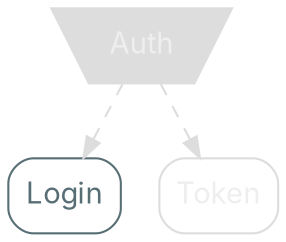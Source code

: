 digraph {
    bgcolor=transparent

    // Default theme
    node[shape="rectangle" style="rounded,filled" color="#586E75" fillcolor="#ffffff" fontcolor="#586E75" fontname="Inter,Arial"]
    edge[color="#586E75" fontcolor="#586E75" fontname="Inter,Arial" fontsize=11]

    // sum types
    auth[shape=invtrapezium, style=filled fillcolor="#dddddd" color="#dddddd" fontcolor="#eeeeee"]

    auth[label=Auth color="#dddddd" fontcolor="#eeeeee"]

    login[label=Login]
    token[label=Token color="#dddddd" fontcolor="#eeeeee"]

    auth -> token[style=dashed color="#dddddd" fontcolor="#dddddd"]
    auth -> login[style=dashed color="#dddddd" fontcolor="#dddddd"]
}
